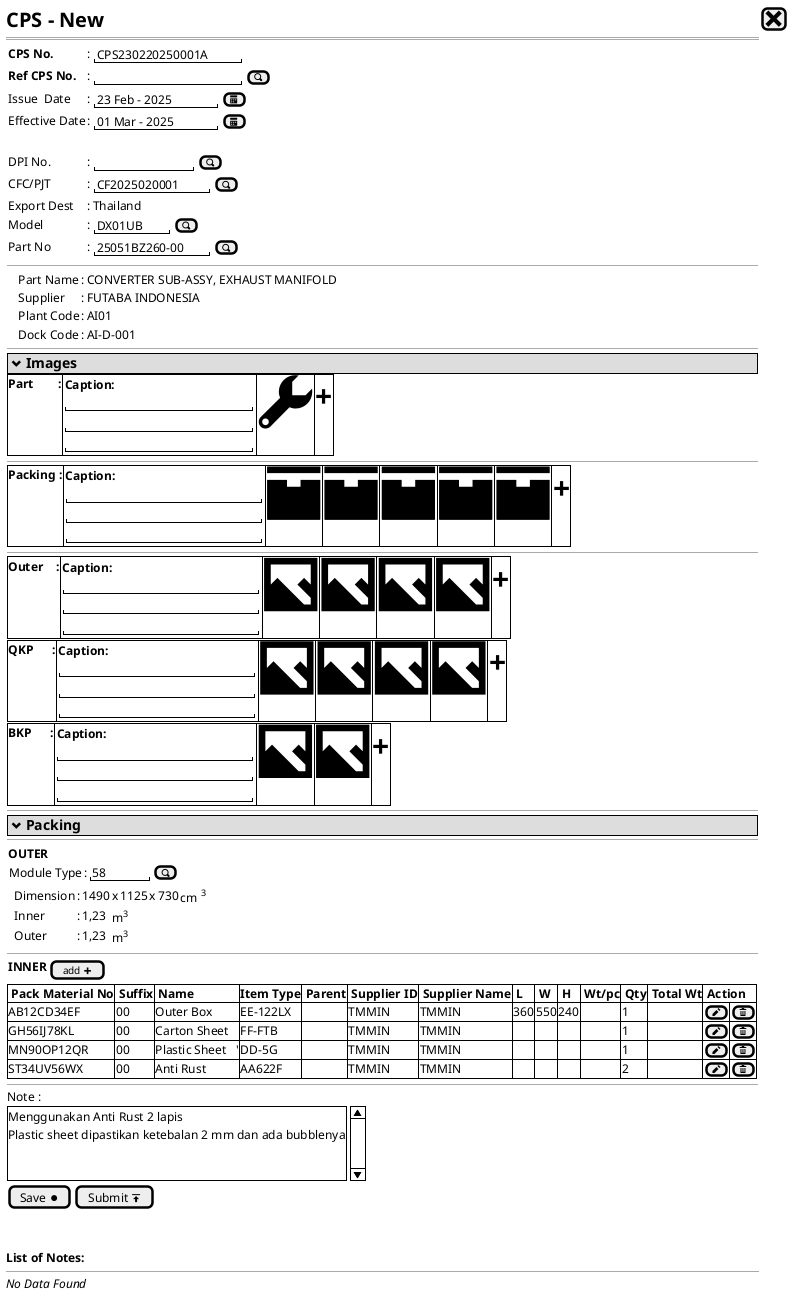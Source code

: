 @startuml
@startsalt
{
  <b><size:20>CPS - New |[<size:25><&x>]|*
  ==
  {
    {
      <b>CPS No.      |: {|" CPS230220250001A " |}
      <b>Ref CPS No.  |: {|"                  "| [<&magnifying-glass>]}| *
      Issue  Date     |: {| " 23 Feb - 2025 " | [<&calendar>]|}
      Effective Date  |: {| " 01 Mar - 2025 " | [<&calendar>]|}
      .
      DPI No.         |: {|"            " | [<&magnifying-glass>]}| *
      CFC/PJT         |: {|" CF2025020001 "  | [<&magnifying-glass>]}
      Export Dest     |: | Thailand |*
      Model           |: {|" DX01UB  "  | [<&magnifying-glass>]}
      Part No         |: {|" 25051BZ260-00" | [<&magnifying-glass>]}
    }
    --
    {
      .|.|Part Name   |: |CONVERTER SUB-ASSY, EXHAUST MANIFOLD                    |*
      .|.|Supplier    |: |FUTABA INDONESIA|*
      .|.|Plant Code  |: | AI01|*
      .|.|Dock Code   |: | AI-D-001|*

    }
 --
    {*
      <b><size:14> <&chevron-bottom> Images
    }
    {#
      |<b>Part        :|{ 
        <b>Caption: 
        "                       "
        "                       "
        "                       "
      }|<size:80><&wrench>|<size:30><b>+|*
    }
    --
    {#
      |<b>Packing : |{ 
        <b>Caption: 
        "                        "
        "                        "
        "                        "
      }|<size:80><&box>|<size:80><&box>|<size:80><&box>|<size:80><&box>|<size:80><&box>|<size:30><b>+|*
    }
    --
    {#
      |<b>Outer    : |{ 
        <b>Caption: 
        "                        "
        "                        "
        "                        "
      }|<size:80><&image>|<size:80><&image>|<size:80><&image>|<size:80><&image>|<size:30><b>+|*
    }
    {#
      |<b>QKP      : |{ 
        <b>Caption: 
        "                        "
        "                        "
        "                        "
      }|<size:80><&image>|<size:80><&image>|<size:80><&image>|<size:80><&image>|<size:30><b>+|*
    }
    {#
      |<b>BKP      : |{ 
        <b>Caption: 
        "                        "
        "                        "
        "                        "
      }|<size:80><&image>||<size:80><&image>|<size:30><b>+|*
    }
    --
    {*
      <b><size:14> <&chevron-bottom> Packing
    }
    --
    {
      '1490	1125	730
      <b>OUTER
      { Module Type     |: |"  58   " | [<&magnifying-glass>] | }*  
      {
        .| Dimension     |: | 1490 | x | 1125 | x | 730 | cm <sup>3</sup> |*
        .| Inner         |: | 1,23 | m<sup>3</sup>                      |*
        .| Outer         |: | 1,23 | m<sup>3</sup>                      |*
      }
    }
    --
    {
      |<b>INNER   | [<size:10>add <&plus>] |*
    }
    {#
      |<b> Pack Material No     |<b> Suffix |<b> Name         |<b>Item Type |<b> Parent    |<b> Supplier ID |<b> Supplier Name |<b> L  |<b> W  |<b> H  |<b> Wt/pc |<b> Qty |<b> Total Wt  |<b> Action|*|*
      | AB12CD34EF             | 00        | Outer Box        | EE-122LX    |             .| TMMIN          | TMMIN             |360    |550    |240    |         .| 1      |           . |[<&pencil>]|[<&trash>]|*
      | GH56IJ78KL             | 00        | Carton Sheet     | FF-FTB      |             .| TMMIN          | TMMIN             |.      |.      |.      |         .| 1      |           . |[<&pencil>]|[<&trash>]|*
      | MN90OP12QR             | 00        | Plastic Sheet   '| DD-5G       |             .| TMMIN          | TMMIN             |.      |.      |.      |         .| 1      |           . |[<&pencil>]|[<&trash>]|*
      | ST34UV56WX             | 00        | Anti Rust        | AA622F      |             .| TMMIN          | TMMIN             |.      |.      |.      |         .| 2      |           . |[<&pencil>]|[<&trash>]|*
    }
    --
    Note :
    {SI
      Menggunakan Anti Rust 2 lapis 
      Plastic sheet dipastikan ketebalan 2 mm dan ada bubblenya 
      .
      .
    }
  }
  {[Save <&media-record>] | [Submit <&data-transfer-upload>]}
  .
  .
  <b>List of Notes:
  --
  <i>No Data Found 
}
@endsalt
@enduml
